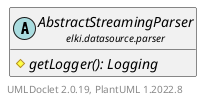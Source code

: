 @startuml
    remove .*\.(Instance|Par|Parameterizer|Factory)$
    set namespaceSeparator none
    hide empty fields
    hide empty methods

    abstract class "<size:14>AbstractStreamingParser.Par\n<size:10>elki.datasource.parser" as elki.datasource.parser.AbstractStreamingParser.Par [[AbstractStreamingParser.Par.html]] {
        #format: CSVReaderFormat
        +configure(Parameterization): void
        {abstract} +make(): AbstractStreamingParser
    }

    interface "<size:14>Parameterizer\n<size:10>elki.utilities.optionhandling" as elki.utilities.optionhandling.Parameterizer [[../../utilities/optionhandling/Parameterizer.html]] {
        {abstract} +make(): Object
    }
    abstract class "<size:14>AbstractStreamingParser\n<size:10>elki.datasource.parser" as elki.datasource.parser.AbstractStreamingParser [[AbstractStreamingParser.html]] {
        {abstract} #getLogger(): Logging
    }

    elki.utilities.optionhandling.Parameterizer <|.. elki.datasource.parser.AbstractStreamingParser.Par
    elki.datasource.parser.AbstractStreamingParser +-- elki.datasource.parser.AbstractStreamingParser.Par

    center footer UMLDoclet 2.0.19, PlantUML 1.2022.8
@enduml
